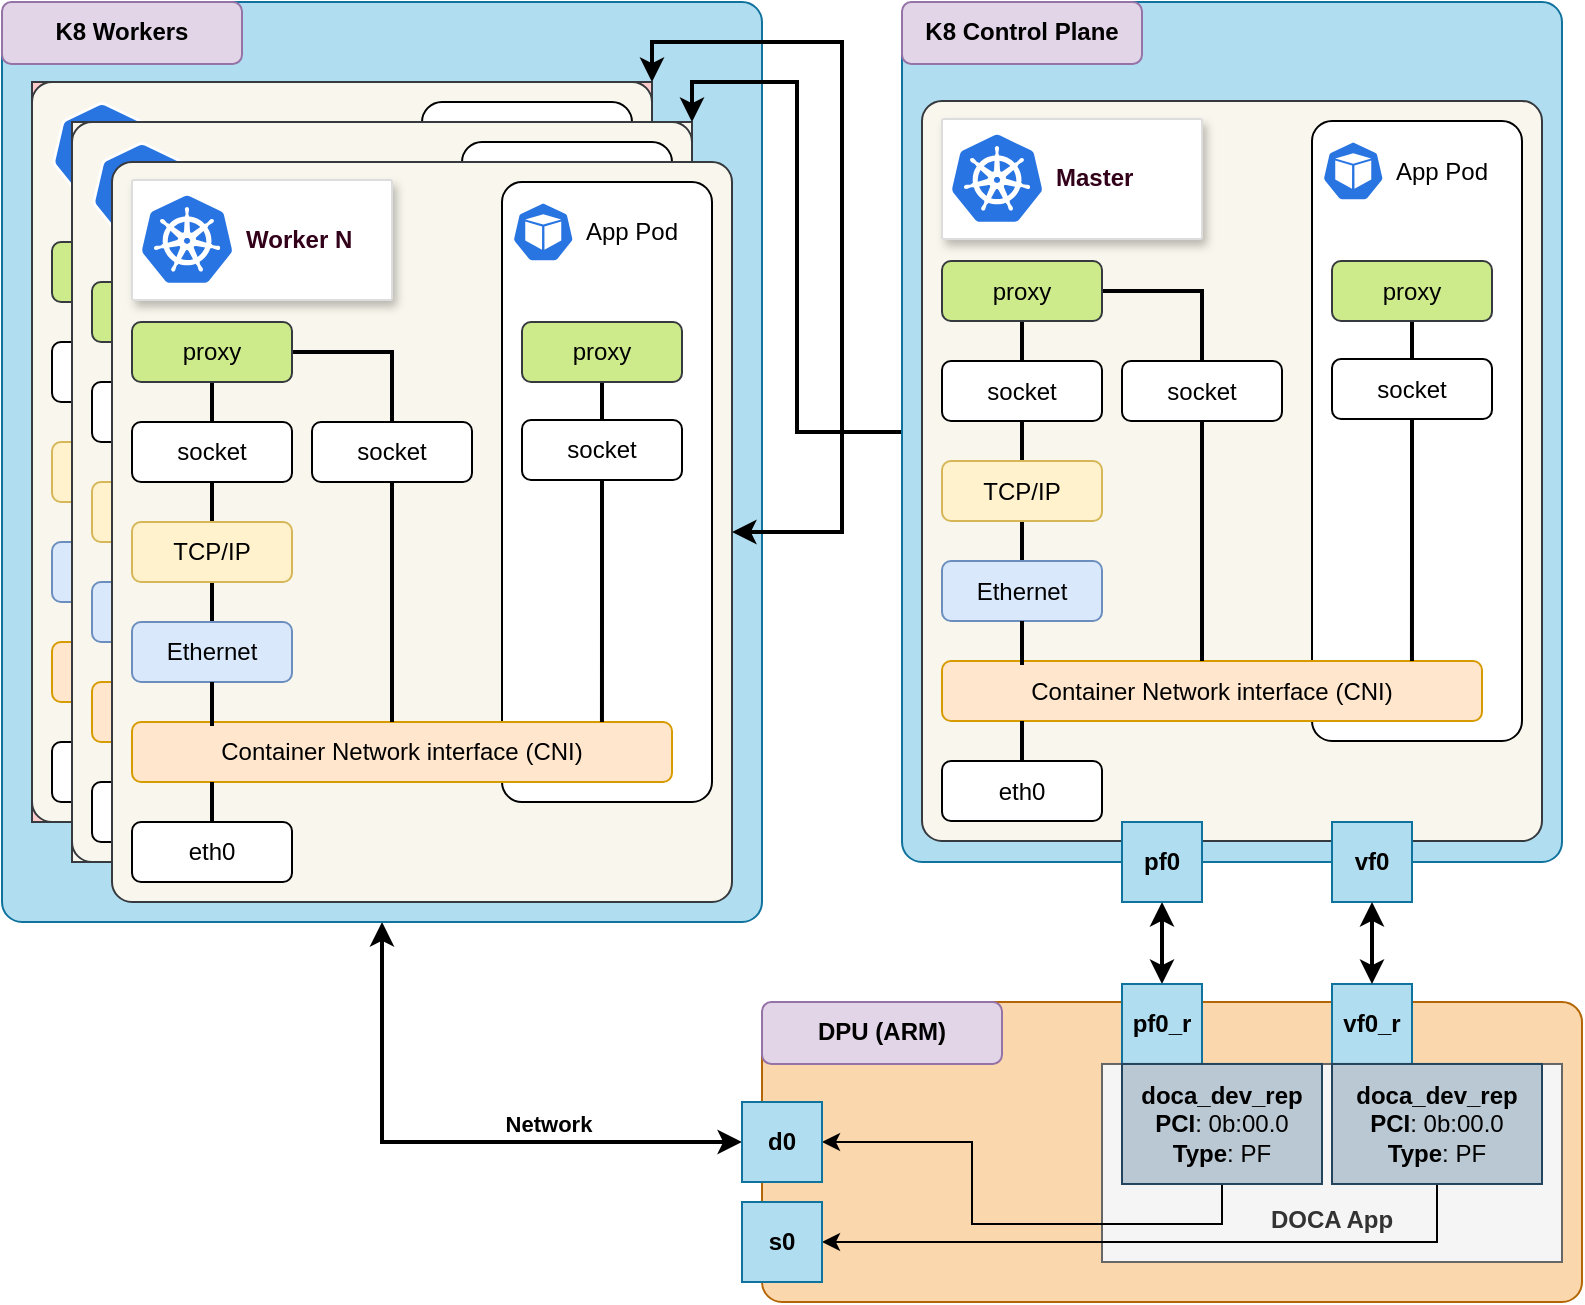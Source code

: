 <mxfile version="24.7.2" type="github">
  <diagram name="Page-1" id="4S7BL0tD39plUBPgxchu">
    <mxGraphModel dx="1434" dy="797" grid="1" gridSize="10" guides="1" tooltips="1" connect="1" arrows="1" fold="1" page="1" pageScale="1" pageWidth="850" pageHeight="1100" math="0" shadow="0">
      <root>
        <mxCell id="0" />
        <mxCell id="1" parent="0" />
        <mxCell id="XnJuwxs5M1YiM-T7zDQR-86" style="edgeStyle=orthogonalEdgeStyle;rounded=0;orthogonalLoop=1;jettySize=auto;html=1;exitX=0.5;exitY=1;exitDx=0;exitDy=0;entryX=0;entryY=0.5;entryDx=0;entryDy=0;strokeWidth=2;startArrow=classic;startFill=1;" edge="1" parent="1" source="XnJuwxs5M1YiM-T7zDQR-55" target="XnJuwxs5M1YiM-T7zDQR-89">
          <mxGeometry relative="1" as="geometry" />
        </mxCell>
        <mxCell id="XnJuwxs5M1YiM-T7zDQR-88" value="&lt;b&gt;Network&lt;/b&gt;" style="edgeLabel;html=1;align=center;verticalAlign=middle;resizable=0;points=[];" vertex="1" connectable="0" parent="XnJuwxs5M1YiM-T7zDQR-86">
          <mxGeometry x="0.36" y="-3" relative="1" as="geometry">
            <mxPoint x="-4" y="-12" as="offset" />
          </mxGeometry>
        </mxCell>
        <mxCell id="XnJuwxs5M1YiM-T7zDQR-55" value="" style="rounded=1;whiteSpace=wrap;html=1;absoluteArcSize=1;fillColor=#b1ddf0;strokeColor=#10739e;" vertex="1" parent="1">
          <mxGeometry x="20" y="140" width="380" height="460" as="geometry" />
        </mxCell>
        <mxCell id="_cbwk-4dUcwaNMLmDYNf-32" value="" style="group;fillColor=#ffcccc;strokeColor=#36393d;" parent="1" vertex="1" connectable="0">
          <mxGeometry x="35" y="180" width="310" height="370" as="geometry" />
        </mxCell>
        <mxCell id="_cbwk-4dUcwaNMLmDYNf-1" value="" style="rounded=1;whiteSpace=wrap;html=1;absoluteArcSize=1;fillColor=#f9f7ed;strokeColor=#36393d;" parent="_cbwk-4dUcwaNMLmDYNf-32" vertex="1">
          <mxGeometry width="310" height="370" as="geometry" />
        </mxCell>
        <mxCell id="_cbwk-4dUcwaNMLmDYNf-22" value="" style="rounded=1;whiteSpace=wrap;html=1;absoluteArcSize=1;" parent="_cbwk-4dUcwaNMLmDYNf-32" vertex="1">
          <mxGeometry x="195" y="10" width="105" height="310" as="geometry" />
        </mxCell>
        <mxCell id="_cbwk-4dUcwaNMLmDYNf-3" value="" style="aspect=fixed;sketch=0;html=1;dashed=0;whitespace=wrap;verticalLabelPosition=bottom;verticalAlign=top;fillColor=#2875E2;strokeColor=#ffffff;points=[[0.005,0.63,0],[0.1,0.2,0],[0.9,0.2,0],[0.5,0,0],[0.995,0.63,0],[0.72,0.99,0],[0.5,1,0],[0.28,0.99,0]];shape=mxgraph.kubernetes.icon2;kubernetesLabel=1;prIcon=node" parent="_cbwk-4dUcwaNMLmDYNf-32" vertex="1">
          <mxGeometry x="10" y="10" width="50" height="48" as="geometry" />
        </mxCell>
        <mxCell id="_cbwk-4dUcwaNMLmDYNf-20" style="edgeStyle=orthogonalEdgeStyle;rounded=0;orthogonalLoop=1;jettySize=auto;html=1;exitX=0.5;exitY=1;exitDx=0;exitDy=0;entryX=0.5;entryY=0;entryDx=0;entryDy=0;endArrow=none;endFill=0;strokeWidth=2;" parent="_cbwk-4dUcwaNMLmDYNf-32" source="_cbwk-4dUcwaNMLmDYNf-4" target="_cbwk-4dUcwaNMLmDYNf-5" edge="1">
          <mxGeometry relative="1" as="geometry" />
        </mxCell>
        <mxCell id="_cbwk-4dUcwaNMLmDYNf-21" style="edgeStyle=orthogonalEdgeStyle;rounded=0;orthogonalLoop=1;jettySize=auto;html=1;exitX=1;exitY=0.5;exitDx=0;exitDy=0;endArrow=none;endFill=0;strokeWidth=2;" parent="_cbwk-4dUcwaNMLmDYNf-32" source="_cbwk-4dUcwaNMLmDYNf-4" target="_cbwk-4dUcwaNMLmDYNf-8" edge="1">
          <mxGeometry relative="1" as="geometry" />
        </mxCell>
        <mxCell id="_cbwk-4dUcwaNMLmDYNf-4" value="proxy" style="rounded=1;whiteSpace=wrap;html=1;fillColor=#cdeb8b;strokeColor=#36393d;" parent="_cbwk-4dUcwaNMLmDYNf-32" vertex="1">
          <mxGeometry x="10" y="80" width="80" height="30" as="geometry" />
        </mxCell>
        <mxCell id="_cbwk-4dUcwaNMLmDYNf-12" style="edgeStyle=orthogonalEdgeStyle;rounded=0;orthogonalLoop=1;jettySize=auto;html=1;exitX=0.5;exitY=1;exitDx=0;exitDy=0;entryX=0.5;entryY=0;entryDx=0;entryDy=0;endArrow=none;endFill=0;strokeWidth=2;" parent="_cbwk-4dUcwaNMLmDYNf-32" source="_cbwk-4dUcwaNMLmDYNf-5" target="_cbwk-4dUcwaNMLmDYNf-6" edge="1">
          <mxGeometry relative="1" as="geometry" />
        </mxCell>
        <mxCell id="_cbwk-4dUcwaNMLmDYNf-5" value="&lt;div&gt;socket&lt;/div&gt;" style="rounded=1;whiteSpace=wrap;html=1;" parent="_cbwk-4dUcwaNMLmDYNf-32" vertex="1">
          <mxGeometry x="10" y="130" width="80" height="30" as="geometry" />
        </mxCell>
        <mxCell id="_cbwk-4dUcwaNMLmDYNf-13" style="edgeStyle=orthogonalEdgeStyle;rounded=0;orthogonalLoop=1;jettySize=auto;html=1;exitX=0.5;exitY=1;exitDx=0;exitDy=0;entryX=0.5;entryY=0;entryDx=0;entryDy=0;endArrow=none;endFill=0;strokeWidth=2;" parent="_cbwk-4dUcwaNMLmDYNf-32" source="_cbwk-4dUcwaNMLmDYNf-6" target="_cbwk-4dUcwaNMLmDYNf-7" edge="1">
          <mxGeometry relative="1" as="geometry" />
        </mxCell>
        <mxCell id="_cbwk-4dUcwaNMLmDYNf-6" value="TCP/IP" style="rounded=1;whiteSpace=wrap;html=1;fillColor=#fff2cc;strokeColor=#d6b656;" parent="_cbwk-4dUcwaNMLmDYNf-32" vertex="1">
          <mxGeometry x="10" y="180" width="80" height="30" as="geometry" />
        </mxCell>
        <mxCell id="_cbwk-4dUcwaNMLmDYNf-7" value="Ethernet" style="rounded=1;whiteSpace=wrap;html=1;fillColor=#dae8fc;strokeColor=#6c8ebf;" parent="_cbwk-4dUcwaNMLmDYNf-32" vertex="1">
          <mxGeometry x="10" y="230" width="80" height="30" as="geometry" />
        </mxCell>
        <mxCell id="_cbwk-4dUcwaNMLmDYNf-8" value="&lt;div&gt;socket&lt;/div&gt;" style="rounded=1;whiteSpace=wrap;html=1;" parent="_cbwk-4dUcwaNMLmDYNf-32" vertex="1">
          <mxGeometry x="100" y="130" width="80" height="30" as="geometry" />
        </mxCell>
        <mxCell id="_cbwk-4dUcwaNMLmDYNf-9" value="&lt;div&gt;socket&lt;/div&gt;" style="rounded=1;whiteSpace=wrap;html=1;" parent="_cbwk-4dUcwaNMLmDYNf-32" vertex="1">
          <mxGeometry x="205" y="129.01" width="80" height="30" as="geometry" />
        </mxCell>
        <mxCell id="_cbwk-4dUcwaNMLmDYNf-10" value="Container Network interface (CNI)" style="rounded=1;whiteSpace=wrap;html=1;fillColor=#ffe6cc;strokeColor=#d79b00;" parent="_cbwk-4dUcwaNMLmDYNf-32" vertex="1">
          <mxGeometry x="10" y="280" width="270" height="30" as="geometry" />
        </mxCell>
        <mxCell id="_cbwk-4dUcwaNMLmDYNf-11" value="&lt;div&gt;eth0&lt;/div&gt;" style="rounded=1;whiteSpace=wrap;html=1;" parent="_cbwk-4dUcwaNMLmDYNf-32" vertex="1">
          <mxGeometry x="10" y="330" width="80" height="30" as="geometry" />
        </mxCell>
        <mxCell id="_cbwk-4dUcwaNMLmDYNf-19" style="edgeStyle=orthogonalEdgeStyle;rounded=0;orthogonalLoop=1;jettySize=auto;html=1;exitX=0.5;exitY=0;exitDx=0;exitDy=0;endArrow=none;endFill=0;strokeWidth=2;" parent="_cbwk-4dUcwaNMLmDYNf-32" source="_cbwk-4dUcwaNMLmDYNf-11" edge="1">
          <mxGeometry relative="1" as="geometry">
            <mxPoint x="50" y="310" as="targetPoint" />
          </mxGeometry>
        </mxCell>
        <mxCell id="_cbwk-4dUcwaNMLmDYNf-24" style="edgeStyle=orthogonalEdgeStyle;rounded=0;orthogonalLoop=1;jettySize=auto;html=1;exitX=0.5;exitY=1;exitDx=0;exitDy=0;strokeWidth=2;endArrow=none;endFill=0;" parent="_cbwk-4dUcwaNMLmDYNf-32" source="_cbwk-4dUcwaNMLmDYNf-7" edge="1">
          <mxGeometry relative="1" as="geometry">
            <mxPoint x="50" y="282" as="targetPoint" />
            <Array as="points">
              <mxPoint x="50" y="282" />
            </Array>
          </mxGeometry>
        </mxCell>
        <mxCell id="_cbwk-4dUcwaNMLmDYNf-27" style="edgeStyle=orthogonalEdgeStyle;rounded=0;orthogonalLoop=1;jettySize=auto;html=1;exitX=0.5;exitY=1;exitDx=0;exitDy=0;entryX=0.862;entryY=0.033;entryDx=0;entryDy=0;entryPerimeter=0;strokeWidth=2;endArrow=none;endFill=0;" parent="_cbwk-4dUcwaNMLmDYNf-32" source="_cbwk-4dUcwaNMLmDYNf-9" edge="1">
          <mxGeometry relative="1" as="geometry">
            <mxPoint x="244.98" y="280" as="targetPoint" />
          </mxGeometry>
        </mxCell>
        <mxCell id="_cbwk-4dUcwaNMLmDYNf-28" value="" style="group" parent="_cbwk-4dUcwaNMLmDYNf-32" vertex="1" connectable="0">
          <mxGeometry x="200" y="20" width="90" height="30" as="geometry" />
        </mxCell>
        <mxCell id="_cbwk-4dUcwaNMLmDYNf-25" value="" style="aspect=fixed;sketch=0;html=1;dashed=0;whitespace=wrap;verticalLabelPosition=bottom;verticalAlign=top;fillColor=#2875E2;strokeColor=#ffffff;points=[[0.005,0.63,0],[0.1,0.2,0],[0.9,0.2,0],[0.5,0,0],[0.995,0.63,0],[0.72,0.99,0],[0.5,1,0],[0.28,0.99,0]];shape=mxgraph.kubernetes.icon2;prIcon=pod" parent="_cbwk-4dUcwaNMLmDYNf-28" vertex="1">
          <mxGeometry width="31.25" height="30" as="geometry" />
        </mxCell>
        <mxCell id="_cbwk-4dUcwaNMLmDYNf-26" value="App Pod" style="text;html=1;align=center;verticalAlign=middle;whiteSpace=wrap;rounded=0;" parent="_cbwk-4dUcwaNMLmDYNf-28" vertex="1">
          <mxGeometry x="30" width="60" height="30" as="geometry" />
        </mxCell>
        <mxCell id="_cbwk-4dUcwaNMLmDYNf-30" style="edgeStyle=orthogonalEdgeStyle;rounded=0;orthogonalLoop=1;jettySize=auto;html=1;exitX=0.5;exitY=1;exitDx=0;exitDy=0;entryX=0.5;entryY=0;entryDx=0;entryDy=0;endArrow=none;endFill=0;strokeWidth=2;" parent="_cbwk-4dUcwaNMLmDYNf-32" source="_cbwk-4dUcwaNMLmDYNf-29" target="_cbwk-4dUcwaNMLmDYNf-9" edge="1">
          <mxGeometry relative="1" as="geometry" />
        </mxCell>
        <mxCell id="_cbwk-4dUcwaNMLmDYNf-29" value="proxy" style="rounded=1;whiteSpace=wrap;html=1;fillColor=#cdeb8b;strokeColor=#36393d;" parent="_cbwk-4dUcwaNMLmDYNf-32" vertex="1">
          <mxGeometry x="205" y="80" width="80" height="30" as="geometry" />
        </mxCell>
        <mxCell id="_cbwk-4dUcwaNMLmDYNf-31" style="edgeStyle=orthogonalEdgeStyle;rounded=0;orthogonalLoop=1;jettySize=auto;html=1;exitX=0.5;exitY=1;exitDx=0;exitDy=0;strokeWidth=2;endArrow=none;endFill=0;" parent="_cbwk-4dUcwaNMLmDYNf-32" source="_cbwk-4dUcwaNMLmDYNf-8" edge="1">
          <mxGeometry relative="1" as="geometry">
            <mxPoint x="140" y="280" as="targetPoint" />
          </mxGeometry>
        </mxCell>
        <mxCell id="_cbwk-4dUcwaNMLmDYNf-35" value="" style="group;fillColor=#f9f7ed;strokeColor=#36393d;" parent="1" vertex="1" connectable="0">
          <mxGeometry x="55" y="200" width="310" height="370" as="geometry" />
        </mxCell>
        <mxCell id="_cbwk-4dUcwaNMLmDYNf-36" value="" style="rounded=1;whiteSpace=wrap;html=1;absoluteArcSize=1;fillColor=#f9f7ed;strokeColor=#36393d;" parent="_cbwk-4dUcwaNMLmDYNf-35" vertex="1">
          <mxGeometry width="310" height="370" as="geometry" />
        </mxCell>
        <mxCell id="_cbwk-4dUcwaNMLmDYNf-37" value="" style="rounded=1;whiteSpace=wrap;html=1;absoluteArcSize=1;" parent="_cbwk-4dUcwaNMLmDYNf-35" vertex="1">
          <mxGeometry x="195" y="10" width="105" height="310" as="geometry" />
        </mxCell>
        <mxCell id="_cbwk-4dUcwaNMLmDYNf-38" value="" style="aspect=fixed;sketch=0;html=1;dashed=0;whitespace=wrap;verticalLabelPosition=bottom;verticalAlign=top;fillColor=#2875E2;strokeColor=#ffffff;points=[[0.005,0.63,0],[0.1,0.2,0],[0.9,0.2,0],[0.5,0,0],[0.995,0.63,0],[0.72,0.99,0],[0.5,1,0],[0.28,0.99,0]];shape=mxgraph.kubernetes.icon2;kubernetesLabel=1;prIcon=node" parent="_cbwk-4dUcwaNMLmDYNf-35" vertex="1">
          <mxGeometry x="10" y="10" width="50" height="48" as="geometry" />
        </mxCell>
        <mxCell id="_cbwk-4dUcwaNMLmDYNf-39" style="edgeStyle=orthogonalEdgeStyle;rounded=0;orthogonalLoop=1;jettySize=auto;html=1;exitX=0.5;exitY=1;exitDx=0;exitDy=0;entryX=0.5;entryY=0;entryDx=0;entryDy=0;endArrow=none;endFill=0;strokeWidth=2;" parent="_cbwk-4dUcwaNMLmDYNf-35" source="_cbwk-4dUcwaNMLmDYNf-41" target="_cbwk-4dUcwaNMLmDYNf-43" edge="1">
          <mxGeometry relative="1" as="geometry" />
        </mxCell>
        <mxCell id="_cbwk-4dUcwaNMLmDYNf-40" style="edgeStyle=orthogonalEdgeStyle;rounded=0;orthogonalLoop=1;jettySize=auto;html=1;exitX=1;exitY=0.5;exitDx=0;exitDy=0;endArrow=none;endFill=0;strokeWidth=2;" parent="_cbwk-4dUcwaNMLmDYNf-35" source="_cbwk-4dUcwaNMLmDYNf-41" target="_cbwk-4dUcwaNMLmDYNf-47" edge="1">
          <mxGeometry relative="1" as="geometry" />
        </mxCell>
        <mxCell id="_cbwk-4dUcwaNMLmDYNf-41" value="proxy" style="rounded=1;whiteSpace=wrap;html=1;fillColor=#cdeb8b;strokeColor=#36393d;" parent="_cbwk-4dUcwaNMLmDYNf-35" vertex="1">
          <mxGeometry x="10" y="80" width="80" height="30" as="geometry" />
        </mxCell>
        <mxCell id="_cbwk-4dUcwaNMLmDYNf-42" style="edgeStyle=orthogonalEdgeStyle;rounded=0;orthogonalLoop=1;jettySize=auto;html=1;exitX=0.5;exitY=1;exitDx=0;exitDy=0;entryX=0.5;entryY=0;entryDx=0;entryDy=0;endArrow=none;endFill=0;strokeWidth=2;" parent="_cbwk-4dUcwaNMLmDYNf-35" source="_cbwk-4dUcwaNMLmDYNf-43" target="_cbwk-4dUcwaNMLmDYNf-45" edge="1">
          <mxGeometry relative="1" as="geometry" />
        </mxCell>
        <mxCell id="_cbwk-4dUcwaNMLmDYNf-43" value="&lt;div&gt;socket&lt;/div&gt;" style="rounded=1;whiteSpace=wrap;html=1;" parent="_cbwk-4dUcwaNMLmDYNf-35" vertex="1">
          <mxGeometry x="10" y="130" width="80" height="30" as="geometry" />
        </mxCell>
        <mxCell id="_cbwk-4dUcwaNMLmDYNf-44" style="edgeStyle=orthogonalEdgeStyle;rounded=0;orthogonalLoop=1;jettySize=auto;html=1;exitX=0.5;exitY=1;exitDx=0;exitDy=0;entryX=0.5;entryY=0;entryDx=0;entryDy=0;endArrow=none;endFill=0;strokeWidth=2;" parent="_cbwk-4dUcwaNMLmDYNf-35" source="_cbwk-4dUcwaNMLmDYNf-45" target="_cbwk-4dUcwaNMLmDYNf-46" edge="1">
          <mxGeometry relative="1" as="geometry" />
        </mxCell>
        <mxCell id="_cbwk-4dUcwaNMLmDYNf-45" value="TCP/IP" style="rounded=1;whiteSpace=wrap;html=1;fillColor=#fff2cc;strokeColor=#d6b656;" parent="_cbwk-4dUcwaNMLmDYNf-35" vertex="1">
          <mxGeometry x="10" y="180" width="80" height="30" as="geometry" />
        </mxCell>
        <mxCell id="_cbwk-4dUcwaNMLmDYNf-46" value="Ethernet" style="rounded=1;whiteSpace=wrap;html=1;fillColor=#dae8fc;strokeColor=#6c8ebf;" parent="_cbwk-4dUcwaNMLmDYNf-35" vertex="1">
          <mxGeometry x="10" y="230" width="80" height="30" as="geometry" />
        </mxCell>
        <mxCell id="_cbwk-4dUcwaNMLmDYNf-47" value="&lt;div&gt;socket&lt;/div&gt;" style="rounded=1;whiteSpace=wrap;html=1;" parent="_cbwk-4dUcwaNMLmDYNf-35" vertex="1">
          <mxGeometry x="100" y="130" width="80" height="30" as="geometry" />
        </mxCell>
        <mxCell id="_cbwk-4dUcwaNMLmDYNf-48" value="&lt;div&gt;socket&lt;/div&gt;" style="rounded=1;whiteSpace=wrap;html=1;" parent="_cbwk-4dUcwaNMLmDYNf-35" vertex="1">
          <mxGeometry x="205" y="129.01" width="80" height="30" as="geometry" />
        </mxCell>
        <mxCell id="_cbwk-4dUcwaNMLmDYNf-49" value="Container Network interface (CNI)" style="rounded=1;whiteSpace=wrap;html=1;fillColor=#ffe6cc;strokeColor=#d79b00;" parent="_cbwk-4dUcwaNMLmDYNf-35" vertex="1">
          <mxGeometry x="10" y="280" width="270" height="30" as="geometry" />
        </mxCell>
        <mxCell id="_cbwk-4dUcwaNMLmDYNf-50" value="&lt;div&gt;eth0&lt;/div&gt;" style="rounded=1;whiteSpace=wrap;html=1;" parent="_cbwk-4dUcwaNMLmDYNf-35" vertex="1">
          <mxGeometry x="10" y="330" width="80" height="30" as="geometry" />
        </mxCell>
        <mxCell id="_cbwk-4dUcwaNMLmDYNf-51" style="edgeStyle=orthogonalEdgeStyle;rounded=0;orthogonalLoop=1;jettySize=auto;html=1;exitX=0.5;exitY=0;exitDx=0;exitDy=0;endArrow=none;endFill=0;strokeWidth=2;" parent="_cbwk-4dUcwaNMLmDYNf-35" source="_cbwk-4dUcwaNMLmDYNf-50" edge="1">
          <mxGeometry relative="1" as="geometry">
            <mxPoint x="50" y="310" as="targetPoint" />
          </mxGeometry>
        </mxCell>
        <mxCell id="_cbwk-4dUcwaNMLmDYNf-52" style="edgeStyle=orthogonalEdgeStyle;rounded=0;orthogonalLoop=1;jettySize=auto;html=1;exitX=0.5;exitY=1;exitDx=0;exitDy=0;strokeWidth=2;endArrow=none;endFill=0;" parent="_cbwk-4dUcwaNMLmDYNf-35" source="_cbwk-4dUcwaNMLmDYNf-46" edge="1">
          <mxGeometry relative="1" as="geometry">
            <mxPoint x="50" y="282" as="targetPoint" />
            <Array as="points">
              <mxPoint x="50" y="282" />
            </Array>
          </mxGeometry>
        </mxCell>
        <mxCell id="_cbwk-4dUcwaNMLmDYNf-53" style="edgeStyle=orthogonalEdgeStyle;rounded=0;orthogonalLoop=1;jettySize=auto;html=1;exitX=0.5;exitY=1;exitDx=0;exitDy=0;entryX=0.862;entryY=0.033;entryDx=0;entryDy=0;entryPerimeter=0;strokeWidth=2;endArrow=none;endFill=0;" parent="_cbwk-4dUcwaNMLmDYNf-35" source="_cbwk-4dUcwaNMLmDYNf-48" edge="1">
          <mxGeometry relative="1" as="geometry">
            <mxPoint x="244.98" y="280" as="targetPoint" />
          </mxGeometry>
        </mxCell>
        <mxCell id="_cbwk-4dUcwaNMLmDYNf-54" value="" style="group" parent="_cbwk-4dUcwaNMLmDYNf-35" vertex="1" connectable="0">
          <mxGeometry x="200" y="20" width="90" height="30" as="geometry" />
        </mxCell>
        <mxCell id="_cbwk-4dUcwaNMLmDYNf-55" value="" style="aspect=fixed;sketch=0;html=1;dashed=0;whitespace=wrap;verticalLabelPosition=bottom;verticalAlign=top;fillColor=#2875E2;strokeColor=#ffffff;points=[[0.005,0.63,0],[0.1,0.2,0],[0.9,0.2,0],[0.5,0,0],[0.995,0.63,0],[0.72,0.99,0],[0.5,1,0],[0.28,0.99,0]];shape=mxgraph.kubernetes.icon2;prIcon=pod" parent="_cbwk-4dUcwaNMLmDYNf-54" vertex="1">
          <mxGeometry width="31.25" height="30" as="geometry" />
        </mxCell>
        <mxCell id="_cbwk-4dUcwaNMLmDYNf-56" value="App Pod" style="text;html=1;align=center;verticalAlign=middle;whiteSpace=wrap;rounded=0;" parent="_cbwk-4dUcwaNMLmDYNf-54" vertex="1">
          <mxGeometry x="30" width="60" height="30" as="geometry" />
        </mxCell>
        <mxCell id="_cbwk-4dUcwaNMLmDYNf-57" style="edgeStyle=orthogonalEdgeStyle;rounded=0;orthogonalLoop=1;jettySize=auto;html=1;exitX=0.5;exitY=1;exitDx=0;exitDy=0;entryX=0.5;entryY=0;entryDx=0;entryDy=0;endArrow=none;endFill=0;strokeWidth=2;" parent="_cbwk-4dUcwaNMLmDYNf-35" source="_cbwk-4dUcwaNMLmDYNf-58" target="_cbwk-4dUcwaNMLmDYNf-48" edge="1">
          <mxGeometry relative="1" as="geometry" />
        </mxCell>
        <mxCell id="_cbwk-4dUcwaNMLmDYNf-58" value="proxy" style="rounded=1;whiteSpace=wrap;html=1;fillColor=#cdeb8b;strokeColor=#36393d;" parent="_cbwk-4dUcwaNMLmDYNf-35" vertex="1">
          <mxGeometry x="205" y="80" width="80" height="30" as="geometry" />
        </mxCell>
        <mxCell id="_cbwk-4dUcwaNMLmDYNf-59" style="edgeStyle=orthogonalEdgeStyle;rounded=0;orthogonalLoop=1;jettySize=auto;html=1;exitX=0.5;exitY=1;exitDx=0;exitDy=0;strokeWidth=2;endArrow=none;endFill=0;" parent="_cbwk-4dUcwaNMLmDYNf-35" source="_cbwk-4dUcwaNMLmDYNf-47" edge="1">
          <mxGeometry relative="1" as="geometry">
            <mxPoint x="140" y="280" as="targetPoint" />
          </mxGeometry>
        </mxCell>
        <mxCell id="_cbwk-4dUcwaNMLmDYNf-61" value="" style="rounded=1;whiteSpace=wrap;html=1;absoluteArcSize=1;fillColor=#f9f7ed;strokeColor=#36393d;" parent="1" vertex="1">
          <mxGeometry x="75" y="220" width="310" height="370" as="geometry" />
        </mxCell>
        <mxCell id="_cbwk-4dUcwaNMLmDYNf-62" value="" style="rounded=1;whiteSpace=wrap;html=1;absoluteArcSize=1;" parent="1" vertex="1">
          <mxGeometry x="270" y="230" width="105" height="310" as="geometry" />
        </mxCell>
        <mxCell id="_cbwk-4dUcwaNMLmDYNf-63" value="" style="aspect=fixed;sketch=0;html=1;dashed=0;whitespace=wrap;verticalLabelPosition=bottom;verticalAlign=top;fillColor=#2875E2;strokeColor=#ffffff;points=[[0.005,0.63,0],[0.1,0.2,0],[0.9,0.2,0],[0.5,0,0],[0.995,0.63,0],[0.72,0.99,0],[0.5,1,0],[0.28,0.99,0]];shape=mxgraph.kubernetes.icon2;kubernetesLabel=1;prIcon=node" parent="1" vertex="1">
          <mxGeometry x="85" y="230" width="50" height="48" as="geometry" />
        </mxCell>
        <mxCell id="_cbwk-4dUcwaNMLmDYNf-64" style="edgeStyle=orthogonalEdgeStyle;rounded=0;orthogonalLoop=1;jettySize=auto;html=1;exitX=0.5;exitY=1;exitDx=0;exitDy=0;entryX=0.5;entryY=0;entryDx=0;entryDy=0;endArrow=none;endFill=0;strokeWidth=2;" parent="1" source="_cbwk-4dUcwaNMLmDYNf-66" target="_cbwk-4dUcwaNMLmDYNf-68" edge="1">
          <mxGeometry relative="1" as="geometry" />
        </mxCell>
        <mxCell id="_cbwk-4dUcwaNMLmDYNf-65" style="edgeStyle=orthogonalEdgeStyle;rounded=0;orthogonalLoop=1;jettySize=auto;html=1;exitX=1;exitY=0.5;exitDx=0;exitDy=0;endArrow=none;endFill=0;strokeWidth=2;" parent="1" source="_cbwk-4dUcwaNMLmDYNf-66" target="_cbwk-4dUcwaNMLmDYNf-72" edge="1">
          <mxGeometry relative="1" as="geometry" />
        </mxCell>
        <mxCell id="_cbwk-4dUcwaNMLmDYNf-66" value="proxy" style="rounded=1;whiteSpace=wrap;html=1;fillColor=#cdeb8b;strokeColor=#36393d;" parent="1" vertex="1">
          <mxGeometry x="85" y="300" width="80" height="30" as="geometry" />
        </mxCell>
        <mxCell id="_cbwk-4dUcwaNMLmDYNf-67" style="edgeStyle=orthogonalEdgeStyle;rounded=0;orthogonalLoop=1;jettySize=auto;html=1;exitX=0.5;exitY=1;exitDx=0;exitDy=0;entryX=0.5;entryY=0;entryDx=0;entryDy=0;endArrow=none;endFill=0;strokeWidth=2;" parent="1" source="_cbwk-4dUcwaNMLmDYNf-68" target="_cbwk-4dUcwaNMLmDYNf-70" edge="1">
          <mxGeometry relative="1" as="geometry" />
        </mxCell>
        <mxCell id="_cbwk-4dUcwaNMLmDYNf-68" value="&lt;div&gt;socket&lt;/div&gt;" style="rounded=1;whiteSpace=wrap;html=1;" parent="1" vertex="1">
          <mxGeometry x="85" y="350" width="80" height="30" as="geometry" />
        </mxCell>
        <mxCell id="_cbwk-4dUcwaNMLmDYNf-69" style="edgeStyle=orthogonalEdgeStyle;rounded=0;orthogonalLoop=1;jettySize=auto;html=1;exitX=0.5;exitY=1;exitDx=0;exitDy=0;entryX=0.5;entryY=0;entryDx=0;entryDy=0;endArrow=none;endFill=0;strokeWidth=2;" parent="1" source="_cbwk-4dUcwaNMLmDYNf-70" target="_cbwk-4dUcwaNMLmDYNf-71" edge="1">
          <mxGeometry relative="1" as="geometry" />
        </mxCell>
        <mxCell id="_cbwk-4dUcwaNMLmDYNf-70" value="TCP/IP" style="rounded=1;whiteSpace=wrap;html=1;fillColor=#fff2cc;strokeColor=#d6b656;" parent="1" vertex="1">
          <mxGeometry x="85" y="400" width="80" height="30" as="geometry" />
        </mxCell>
        <mxCell id="_cbwk-4dUcwaNMLmDYNf-71" value="Ethernet" style="rounded=1;whiteSpace=wrap;html=1;fillColor=#dae8fc;strokeColor=#6c8ebf;" parent="1" vertex="1">
          <mxGeometry x="85" y="450" width="80" height="30" as="geometry" />
        </mxCell>
        <mxCell id="_cbwk-4dUcwaNMLmDYNf-72" value="&lt;div&gt;socket&lt;/div&gt;" style="rounded=1;whiteSpace=wrap;html=1;" parent="1" vertex="1">
          <mxGeometry x="175" y="350" width="80" height="30" as="geometry" />
        </mxCell>
        <mxCell id="_cbwk-4dUcwaNMLmDYNf-73" value="&lt;div&gt;socket&lt;/div&gt;" style="rounded=1;whiteSpace=wrap;html=1;" parent="1" vertex="1">
          <mxGeometry x="280" y="349.01" width="80" height="30" as="geometry" />
        </mxCell>
        <mxCell id="_cbwk-4dUcwaNMLmDYNf-74" value="Container Network interface (CNI)" style="rounded=1;whiteSpace=wrap;html=1;fillColor=#ffe6cc;strokeColor=#d79b00;" parent="1" vertex="1">
          <mxGeometry x="85" y="500" width="270" height="30" as="geometry" />
        </mxCell>
        <mxCell id="_cbwk-4dUcwaNMLmDYNf-75" value="&lt;div&gt;eth0&lt;/div&gt;" style="rounded=1;whiteSpace=wrap;html=1;" parent="1" vertex="1">
          <mxGeometry x="85" y="550" width="80" height="30" as="geometry" />
        </mxCell>
        <mxCell id="_cbwk-4dUcwaNMLmDYNf-76" style="edgeStyle=orthogonalEdgeStyle;rounded=0;orthogonalLoop=1;jettySize=auto;html=1;exitX=0.5;exitY=0;exitDx=0;exitDy=0;endArrow=none;endFill=0;strokeWidth=2;" parent="1" source="_cbwk-4dUcwaNMLmDYNf-75" edge="1">
          <mxGeometry relative="1" as="geometry">
            <mxPoint x="125" y="530" as="targetPoint" />
          </mxGeometry>
        </mxCell>
        <mxCell id="_cbwk-4dUcwaNMLmDYNf-77" style="edgeStyle=orthogonalEdgeStyle;rounded=0;orthogonalLoop=1;jettySize=auto;html=1;exitX=0.5;exitY=1;exitDx=0;exitDy=0;strokeWidth=2;endArrow=none;endFill=0;" parent="1" source="_cbwk-4dUcwaNMLmDYNf-71" edge="1">
          <mxGeometry relative="1" as="geometry">
            <mxPoint x="125" y="502" as="targetPoint" />
            <Array as="points">
              <mxPoint x="125" y="502" />
            </Array>
          </mxGeometry>
        </mxCell>
        <mxCell id="_cbwk-4dUcwaNMLmDYNf-78" style="edgeStyle=orthogonalEdgeStyle;rounded=0;orthogonalLoop=1;jettySize=auto;html=1;exitX=0.5;exitY=1;exitDx=0;exitDy=0;entryX=0.862;entryY=0.033;entryDx=0;entryDy=0;entryPerimeter=0;strokeWidth=2;endArrow=none;endFill=0;" parent="1" source="_cbwk-4dUcwaNMLmDYNf-73" edge="1">
          <mxGeometry relative="1" as="geometry">
            <mxPoint x="319.98" y="500" as="targetPoint" />
          </mxGeometry>
        </mxCell>
        <mxCell id="_cbwk-4dUcwaNMLmDYNf-79" value="" style="group" parent="1" vertex="1" connectable="0">
          <mxGeometry x="275" y="240" width="90" height="30" as="geometry" />
        </mxCell>
        <mxCell id="_cbwk-4dUcwaNMLmDYNf-80" value="" style="aspect=fixed;sketch=0;html=1;dashed=0;whitespace=wrap;verticalLabelPosition=bottom;verticalAlign=top;fillColor=#2875E2;strokeColor=#ffffff;points=[[0.005,0.63,0],[0.1,0.2,0],[0.9,0.2,0],[0.5,0,0],[0.995,0.63,0],[0.72,0.99,0],[0.5,1,0],[0.28,0.99,0]];shape=mxgraph.kubernetes.icon2;prIcon=pod" parent="_cbwk-4dUcwaNMLmDYNf-79" vertex="1">
          <mxGeometry width="31.25" height="30" as="geometry" />
        </mxCell>
        <mxCell id="_cbwk-4dUcwaNMLmDYNf-81" value="App Pod" style="text;html=1;align=center;verticalAlign=middle;whiteSpace=wrap;rounded=0;" parent="_cbwk-4dUcwaNMLmDYNf-79" vertex="1">
          <mxGeometry x="30" width="60" height="30" as="geometry" />
        </mxCell>
        <mxCell id="_cbwk-4dUcwaNMLmDYNf-82" style="edgeStyle=orthogonalEdgeStyle;rounded=0;orthogonalLoop=1;jettySize=auto;html=1;exitX=0.5;exitY=1;exitDx=0;exitDy=0;entryX=0.5;entryY=0;entryDx=0;entryDy=0;endArrow=none;endFill=0;strokeWidth=2;" parent="1" source="_cbwk-4dUcwaNMLmDYNf-83" target="_cbwk-4dUcwaNMLmDYNf-73" edge="1">
          <mxGeometry relative="1" as="geometry" />
        </mxCell>
        <mxCell id="_cbwk-4dUcwaNMLmDYNf-83" value="proxy" style="rounded=1;whiteSpace=wrap;html=1;fillColor=#cdeb8b;strokeColor=#36393d;" parent="1" vertex="1">
          <mxGeometry x="280" y="300" width="80" height="30" as="geometry" />
        </mxCell>
        <mxCell id="_cbwk-4dUcwaNMLmDYNf-84" style="edgeStyle=orthogonalEdgeStyle;rounded=0;orthogonalLoop=1;jettySize=auto;html=1;exitX=0.5;exitY=1;exitDx=0;exitDy=0;strokeWidth=2;endArrow=none;endFill=0;" parent="1" source="_cbwk-4dUcwaNMLmDYNf-72" edge="1">
          <mxGeometry relative="1" as="geometry">
            <mxPoint x="215" y="500" as="targetPoint" />
          </mxGeometry>
        </mxCell>
        <mxCell id="_cbwk-4dUcwaNMLmDYNf-33" value="" style="strokeColor=#dddddd;shadow=1;strokeWidth=1;rounded=1;absoluteArcSize=1;arcSize=2;" parent="1" vertex="1">
          <mxGeometry x="85" y="229" width="130" height="60" as="geometry" />
        </mxCell>
        <mxCell id="_cbwk-4dUcwaNMLmDYNf-34" value="&lt;font color=&quot;#33001a&quot;&gt;&lt;b&gt;Worker N&lt;/b&gt;&lt;/font&gt;" style="sketch=0;dashed=0;connectable=0;html=1;fillColor=#2774e2;strokeColor=none;shape=mxgraph.gcp2.kubernetes_logo;part=1;labelPosition=right;verticalLabelPosition=middle;align=left;verticalAlign=middle;spacingLeft=5;fontColor=#999999;fontSize=12;" parent="_cbwk-4dUcwaNMLmDYNf-33" vertex="1">
          <mxGeometry width="45" height="43.65" relative="1" as="geometry">
            <mxPoint x="5" y="7.675" as="offset" />
          </mxGeometry>
        </mxCell>
        <mxCell id="XnJuwxs5M1YiM-T7zDQR-58" value="&lt;b&gt;K8 Workers&lt;br&gt;&lt;/b&gt;" style="rounded=1;whiteSpace=wrap;html=1;fillColor=#e1d5e7;strokeColor=#9673a6;" vertex="1" parent="1">
          <mxGeometry x="20" y="140" width="120" height="30.99" as="geometry" />
        </mxCell>
        <mxCell id="XnJuwxs5M1YiM-T7zDQR-65" style="edgeStyle=orthogonalEdgeStyle;rounded=0;orthogonalLoop=1;jettySize=auto;html=1;exitX=0;exitY=0.5;exitDx=0;exitDy=0;strokeWidth=2;" edge="1" parent="1" source="XnJuwxs5M1YiM-T7zDQR-59" target="_cbwk-4dUcwaNMLmDYNf-61">
          <mxGeometry relative="1" as="geometry">
            <Array as="points">
              <mxPoint x="440" y="355" />
              <mxPoint x="440" y="405" />
            </Array>
          </mxGeometry>
        </mxCell>
        <mxCell id="XnJuwxs5M1YiM-T7zDQR-68" style="edgeStyle=orthogonalEdgeStyle;rounded=0;orthogonalLoop=1;jettySize=auto;html=1;exitX=0;exitY=0.5;exitDx=0;exitDy=0;entryX=1;entryY=0;entryDx=0;entryDy=0;strokeWidth=2;" edge="1" parent="1" source="XnJuwxs5M1YiM-T7zDQR-59" target="_cbwk-4dUcwaNMLmDYNf-1">
          <mxGeometry relative="1" as="geometry">
            <Array as="points">
              <mxPoint x="440" y="355" />
              <mxPoint x="440" y="160" />
              <mxPoint x="345" y="160" />
            </Array>
          </mxGeometry>
        </mxCell>
        <mxCell id="XnJuwxs5M1YiM-T7zDQR-69" style="edgeStyle=orthogonalEdgeStyle;rounded=0;orthogonalLoop=1;jettySize=auto;html=1;exitX=0;exitY=0.5;exitDx=0;exitDy=0;entryX=1;entryY=0;entryDx=0;entryDy=0;strokeWidth=2;" edge="1" parent="1" source="XnJuwxs5M1YiM-T7zDQR-59" target="_cbwk-4dUcwaNMLmDYNf-36">
          <mxGeometry relative="1" as="geometry" />
        </mxCell>
        <mxCell id="XnJuwxs5M1YiM-T7zDQR-59" value="" style="rounded=1;whiteSpace=wrap;html=1;absoluteArcSize=1;fillColor=#b1ddf0;strokeColor=#10739e;" vertex="1" parent="1">
          <mxGeometry x="470" y="140" width="330" height="430" as="geometry" />
        </mxCell>
        <mxCell id="XnJuwxs5M1YiM-T7zDQR-60" value="&lt;b&gt;K8 Control Plane&lt;br&gt;&lt;/b&gt;" style="rounded=1;whiteSpace=wrap;html=1;fillColor=#e1d5e7;strokeColor=#9673a6;" vertex="1" parent="1">
          <mxGeometry x="470" y="140" width="120" height="30.99" as="geometry" />
        </mxCell>
        <mxCell id="XnJuwxs5M1YiM-T7zDQR-28" value="" style="group" vertex="1" connectable="0" parent="1">
          <mxGeometry x="480" y="189.51" width="310" height="400.49" as="geometry" />
        </mxCell>
        <mxCell id="XnJuwxs5M1YiM-T7zDQR-29" value="" style="rounded=1;whiteSpace=wrap;html=1;absoluteArcSize=1;fillColor=#f9f7ed;strokeColor=#36393d;" vertex="1" parent="XnJuwxs5M1YiM-T7zDQR-28">
          <mxGeometry width="310" height="370" as="geometry" />
        </mxCell>
        <mxCell id="XnJuwxs5M1YiM-T7zDQR-30" value="" style="rounded=1;whiteSpace=wrap;html=1;absoluteArcSize=1;" vertex="1" parent="XnJuwxs5M1YiM-T7zDQR-28">
          <mxGeometry x="195" y="10" width="105" height="310" as="geometry" />
        </mxCell>
        <mxCell id="XnJuwxs5M1YiM-T7zDQR-31" value="" style="aspect=fixed;sketch=0;html=1;dashed=0;whitespace=wrap;verticalLabelPosition=bottom;verticalAlign=top;fillColor=#2875E2;strokeColor=#ffffff;points=[[0.005,0.63,0],[0.1,0.2,0],[0.9,0.2,0],[0.5,0,0],[0.995,0.63,0],[0.72,0.99,0],[0.5,1,0],[0.28,0.99,0]];shape=mxgraph.kubernetes.icon2;kubernetesLabel=1;prIcon=node" vertex="1" parent="XnJuwxs5M1YiM-T7zDQR-28">
          <mxGeometry x="10" y="10" width="50" height="48" as="geometry" />
        </mxCell>
        <mxCell id="XnJuwxs5M1YiM-T7zDQR-32" style="edgeStyle=orthogonalEdgeStyle;rounded=0;orthogonalLoop=1;jettySize=auto;html=1;exitX=0.5;exitY=1;exitDx=0;exitDy=0;entryX=0.5;entryY=0;entryDx=0;entryDy=0;endArrow=none;endFill=0;strokeWidth=2;" edge="1" parent="XnJuwxs5M1YiM-T7zDQR-28" source="XnJuwxs5M1YiM-T7zDQR-34" target="XnJuwxs5M1YiM-T7zDQR-36">
          <mxGeometry relative="1" as="geometry" />
        </mxCell>
        <mxCell id="XnJuwxs5M1YiM-T7zDQR-33" style="edgeStyle=orthogonalEdgeStyle;rounded=0;orthogonalLoop=1;jettySize=auto;html=1;exitX=1;exitY=0.5;exitDx=0;exitDy=0;endArrow=none;endFill=0;strokeWidth=2;" edge="1" parent="XnJuwxs5M1YiM-T7zDQR-28" source="XnJuwxs5M1YiM-T7zDQR-34" target="XnJuwxs5M1YiM-T7zDQR-40">
          <mxGeometry relative="1" as="geometry" />
        </mxCell>
        <mxCell id="XnJuwxs5M1YiM-T7zDQR-34" value="proxy" style="rounded=1;whiteSpace=wrap;html=1;fillColor=#cdeb8b;strokeColor=#36393d;" vertex="1" parent="XnJuwxs5M1YiM-T7zDQR-28">
          <mxGeometry x="10" y="80" width="80" height="30" as="geometry" />
        </mxCell>
        <mxCell id="XnJuwxs5M1YiM-T7zDQR-35" style="edgeStyle=orthogonalEdgeStyle;rounded=0;orthogonalLoop=1;jettySize=auto;html=1;exitX=0.5;exitY=1;exitDx=0;exitDy=0;entryX=0.5;entryY=0;entryDx=0;entryDy=0;endArrow=none;endFill=0;strokeWidth=2;" edge="1" parent="XnJuwxs5M1YiM-T7zDQR-28" source="XnJuwxs5M1YiM-T7zDQR-36" target="XnJuwxs5M1YiM-T7zDQR-38">
          <mxGeometry relative="1" as="geometry" />
        </mxCell>
        <mxCell id="XnJuwxs5M1YiM-T7zDQR-36" value="&lt;div&gt;socket&lt;/div&gt;" style="rounded=1;whiteSpace=wrap;html=1;" vertex="1" parent="XnJuwxs5M1YiM-T7zDQR-28">
          <mxGeometry x="10" y="130" width="80" height="30" as="geometry" />
        </mxCell>
        <mxCell id="XnJuwxs5M1YiM-T7zDQR-37" style="edgeStyle=orthogonalEdgeStyle;rounded=0;orthogonalLoop=1;jettySize=auto;html=1;exitX=0.5;exitY=1;exitDx=0;exitDy=0;entryX=0.5;entryY=0;entryDx=0;entryDy=0;endArrow=none;endFill=0;strokeWidth=2;" edge="1" parent="XnJuwxs5M1YiM-T7zDQR-28" source="XnJuwxs5M1YiM-T7zDQR-38" target="XnJuwxs5M1YiM-T7zDQR-39">
          <mxGeometry relative="1" as="geometry" />
        </mxCell>
        <mxCell id="XnJuwxs5M1YiM-T7zDQR-38" value="TCP/IP" style="rounded=1;whiteSpace=wrap;html=1;fillColor=#fff2cc;strokeColor=#d6b656;" vertex="1" parent="XnJuwxs5M1YiM-T7zDQR-28">
          <mxGeometry x="10" y="180" width="80" height="30" as="geometry" />
        </mxCell>
        <mxCell id="XnJuwxs5M1YiM-T7zDQR-39" value="Ethernet" style="rounded=1;whiteSpace=wrap;html=1;fillColor=#dae8fc;strokeColor=#6c8ebf;" vertex="1" parent="XnJuwxs5M1YiM-T7zDQR-28">
          <mxGeometry x="10" y="230" width="80" height="30" as="geometry" />
        </mxCell>
        <mxCell id="XnJuwxs5M1YiM-T7zDQR-40" value="&lt;div&gt;socket&lt;/div&gt;" style="rounded=1;whiteSpace=wrap;html=1;" vertex="1" parent="XnJuwxs5M1YiM-T7zDQR-28">
          <mxGeometry x="100" y="130" width="80" height="30" as="geometry" />
        </mxCell>
        <mxCell id="XnJuwxs5M1YiM-T7zDQR-41" value="&lt;div&gt;socket&lt;/div&gt;" style="rounded=1;whiteSpace=wrap;html=1;" vertex="1" parent="XnJuwxs5M1YiM-T7zDQR-28">
          <mxGeometry x="205" y="129.01" width="80" height="30" as="geometry" />
        </mxCell>
        <mxCell id="XnJuwxs5M1YiM-T7zDQR-42" value="Container Network interface (CNI)" style="rounded=1;whiteSpace=wrap;html=1;fillColor=#ffe6cc;strokeColor=#d79b00;" vertex="1" parent="XnJuwxs5M1YiM-T7zDQR-28">
          <mxGeometry x="10" y="280" width="270" height="30" as="geometry" />
        </mxCell>
        <mxCell id="XnJuwxs5M1YiM-T7zDQR-43" value="&lt;div&gt;eth0&lt;/div&gt;" style="rounded=1;whiteSpace=wrap;html=1;" vertex="1" parent="XnJuwxs5M1YiM-T7zDQR-28">
          <mxGeometry x="10" y="330" width="80" height="30" as="geometry" />
        </mxCell>
        <mxCell id="XnJuwxs5M1YiM-T7zDQR-44" style="edgeStyle=orthogonalEdgeStyle;rounded=0;orthogonalLoop=1;jettySize=auto;html=1;exitX=0.5;exitY=0;exitDx=0;exitDy=0;endArrow=none;endFill=0;strokeWidth=2;" edge="1" parent="XnJuwxs5M1YiM-T7zDQR-28" source="XnJuwxs5M1YiM-T7zDQR-43">
          <mxGeometry relative="1" as="geometry">
            <mxPoint x="50" y="310" as="targetPoint" />
          </mxGeometry>
        </mxCell>
        <mxCell id="XnJuwxs5M1YiM-T7zDQR-45" style="edgeStyle=orthogonalEdgeStyle;rounded=0;orthogonalLoop=1;jettySize=auto;html=1;exitX=0.5;exitY=1;exitDx=0;exitDy=0;strokeWidth=2;endArrow=none;endFill=0;" edge="1" parent="XnJuwxs5M1YiM-T7zDQR-28" source="XnJuwxs5M1YiM-T7zDQR-39">
          <mxGeometry relative="1" as="geometry">
            <mxPoint x="50" y="282" as="targetPoint" />
            <Array as="points">
              <mxPoint x="50" y="282" />
            </Array>
          </mxGeometry>
        </mxCell>
        <mxCell id="XnJuwxs5M1YiM-T7zDQR-46" style="edgeStyle=orthogonalEdgeStyle;rounded=0;orthogonalLoop=1;jettySize=auto;html=1;exitX=0.5;exitY=1;exitDx=0;exitDy=0;entryX=0.862;entryY=0.033;entryDx=0;entryDy=0;entryPerimeter=0;strokeWidth=2;endArrow=none;endFill=0;" edge="1" parent="XnJuwxs5M1YiM-T7zDQR-28" source="XnJuwxs5M1YiM-T7zDQR-41">
          <mxGeometry relative="1" as="geometry">
            <mxPoint x="244.98" y="280" as="targetPoint" />
          </mxGeometry>
        </mxCell>
        <mxCell id="XnJuwxs5M1YiM-T7zDQR-47" value="" style="group" vertex="1" connectable="0" parent="XnJuwxs5M1YiM-T7zDQR-28">
          <mxGeometry x="200" y="20" width="90" height="30" as="geometry" />
        </mxCell>
        <mxCell id="XnJuwxs5M1YiM-T7zDQR-48" value="" style="aspect=fixed;sketch=0;html=1;dashed=0;whitespace=wrap;verticalLabelPosition=bottom;verticalAlign=top;fillColor=#2875E2;strokeColor=#ffffff;points=[[0.005,0.63,0],[0.1,0.2,0],[0.9,0.2,0],[0.5,0,0],[0.995,0.63,0],[0.72,0.99,0],[0.5,1,0],[0.28,0.99,0]];shape=mxgraph.kubernetes.icon2;prIcon=pod" vertex="1" parent="XnJuwxs5M1YiM-T7zDQR-47">
          <mxGeometry width="31.25" height="30" as="geometry" />
        </mxCell>
        <mxCell id="XnJuwxs5M1YiM-T7zDQR-49" value="App Pod" style="text;html=1;align=center;verticalAlign=middle;whiteSpace=wrap;rounded=0;" vertex="1" parent="XnJuwxs5M1YiM-T7zDQR-47">
          <mxGeometry x="30" width="60" height="30" as="geometry" />
        </mxCell>
        <mxCell id="XnJuwxs5M1YiM-T7zDQR-50" style="edgeStyle=orthogonalEdgeStyle;rounded=0;orthogonalLoop=1;jettySize=auto;html=1;exitX=0.5;exitY=1;exitDx=0;exitDy=0;entryX=0.5;entryY=0;entryDx=0;entryDy=0;endArrow=none;endFill=0;strokeWidth=2;" edge="1" parent="XnJuwxs5M1YiM-T7zDQR-28" source="XnJuwxs5M1YiM-T7zDQR-51" target="XnJuwxs5M1YiM-T7zDQR-41">
          <mxGeometry relative="1" as="geometry" />
        </mxCell>
        <mxCell id="XnJuwxs5M1YiM-T7zDQR-51" value="proxy" style="rounded=1;whiteSpace=wrap;html=1;fillColor=#cdeb8b;strokeColor=#36393d;" vertex="1" parent="XnJuwxs5M1YiM-T7zDQR-28">
          <mxGeometry x="205" y="80" width="80" height="30" as="geometry" />
        </mxCell>
        <mxCell id="XnJuwxs5M1YiM-T7zDQR-52" style="edgeStyle=orthogonalEdgeStyle;rounded=0;orthogonalLoop=1;jettySize=auto;html=1;exitX=0.5;exitY=1;exitDx=0;exitDy=0;strokeWidth=2;endArrow=none;endFill=0;" edge="1" parent="XnJuwxs5M1YiM-T7zDQR-28" source="XnJuwxs5M1YiM-T7zDQR-40">
          <mxGeometry relative="1" as="geometry">
            <mxPoint x="140" y="280" as="targetPoint" />
          </mxGeometry>
        </mxCell>
        <mxCell id="XnJuwxs5M1YiM-T7zDQR-53" value="" style="strokeColor=#dddddd;shadow=1;strokeWidth=1;rounded=1;absoluteArcSize=1;arcSize=2;" vertex="1" parent="XnJuwxs5M1YiM-T7zDQR-28">
          <mxGeometry x="10" y="9" width="130" height="60" as="geometry" />
        </mxCell>
        <mxCell id="XnJuwxs5M1YiM-T7zDQR-54" value="&lt;b&gt;&lt;font color=&quot;#33001a&quot;&gt;Master&lt;/font&gt;&lt;/b&gt;" style="sketch=0;dashed=0;connectable=0;html=1;fillColor=#2774e2;strokeColor=none;shape=mxgraph.gcp2.kubernetes_logo;part=1;labelPosition=right;verticalLabelPosition=middle;align=left;verticalAlign=middle;spacingLeft=5;fontColor=#999999;fontSize=12;" vertex="1" parent="XnJuwxs5M1YiM-T7zDQR-53">
          <mxGeometry width="45" height="43.65" relative="1" as="geometry">
            <mxPoint x="5" y="7.675" as="offset" />
          </mxGeometry>
        </mxCell>
        <mxCell id="XnJuwxs5M1YiM-T7zDQR-74" value="&lt;b&gt;vf0&lt;/b&gt;" style="whiteSpace=wrap;html=1;aspect=fixed;fillColor=#b1ddf0;strokeColor=#10739e;" vertex="1" parent="XnJuwxs5M1YiM-T7zDQR-28">
          <mxGeometry x="205" y="360.49" width="40" height="40" as="geometry" />
        </mxCell>
        <mxCell id="XnJuwxs5M1YiM-T7zDQR-79" style="edgeStyle=orthogonalEdgeStyle;rounded=0;orthogonalLoop=1;jettySize=auto;html=1;exitX=0.5;exitY=1;exitDx=0;exitDy=0;startArrow=classic;startFill=1;strokeWidth=2;" edge="1" parent="1" source="XnJuwxs5M1YiM-T7zDQR-73" target="XnJuwxs5M1YiM-T7zDQR-78">
          <mxGeometry relative="1" as="geometry" />
        </mxCell>
        <mxCell id="XnJuwxs5M1YiM-T7zDQR-73" value="&lt;b&gt;pf0&lt;/b&gt;" style="whiteSpace=wrap;html=1;aspect=fixed;fillColor=#b1ddf0;strokeColor=#10739e;" vertex="1" parent="1">
          <mxGeometry x="580" y="550" width="40" height="40" as="geometry" />
        </mxCell>
        <mxCell id="XnJuwxs5M1YiM-T7zDQR-75" value="" style="rounded=1;whiteSpace=wrap;html=1;absoluteArcSize=1;fillColor=#fad7ac;strokeColor=#b46504;" vertex="1" parent="1">
          <mxGeometry x="400" y="640" width="410" height="150" as="geometry" />
        </mxCell>
        <mxCell id="XnJuwxs5M1YiM-T7zDQR-76" value="&lt;b&gt;DPU (ARM)&lt;br&gt;&lt;/b&gt;" style="rounded=1;whiteSpace=wrap;html=1;fillColor=#e1d5e7;strokeColor=#9673a6;" vertex="1" parent="1">
          <mxGeometry x="400" y="640" width="120" height="30.99" as="geometry" />
        </mxCell>
        <mxCell id="XnJuwxs5M1YiM-T7zDQR-77" value="&lt;b&gt;vf0_r&lt;/b&gt;" style="whiteSpace=wrap;html=1;aspect=fixed;fillColor=#b1ddf0;strokeColor=#10739e;" vertex="1" parent="1">
          <mxGeometry x="685" y="630.99" width="40" height="40" as="geometry" />
        </mxCell>
        <mxCell id="XnJuwxs5M1YiM-T7zDQR-78" value="&lt;b&gt;pf0_r&lt;/b&gt;" style="whiteSpace=wrap;html=1;aspect=fixed;fillColor=#b1ddf0;strokeColor=#10739e;" vertex="1" parent="1">
          <mxGeometry x="580" y="630.99" width="40" height="40" as="geometry" />
        </mxCell>
        <mxCell id="XnJuwxs5M1YiM-T7zDQR-80" style="edgeStyle=orthogonalEdgeStyle;rounded=0;orthogonalLoop=1;jettySize=auto;html=1;exitX=0.5;exitY=1;exitDx=0;exitDy=0;entryX=0.5;entryY=0;entryDx=0;entryDy=0;startArrow=classic;startFill=1;strokeWidth=2;" edge="1" parent="1" source="XnJuwxs5M1YiM-T7zDQR-74" target="XnJuwxs5M1YiM-T7zDQR-77">
          <mxGeometry relative="1" as="geometry" />
        </mxCell>
        <mxCell id="XnJuwxs5M1YiM-T7zDQR-84" value="&lt;div&gt;&lt;b&gt;&lt;br&gt;&lt;/b&gt;&lt;/div&gt;&lt;div&gt;&lt;b&gt;&lt;br&gt;&lt;/b&gt;&lt;/div&gt;&lt;div&gt;&lt;b&gt;&lt;br&gt;&lt;/b&gt;&lt;/div&gt;&lt;div&gt;&lt;b&gt;&lt;br&gt;&lt;/b&gt;&lt;/div&gt;&lt;div&gt;&lt;b&gt;DOCA App&lt;/b&gt;&lt;/div&gt;" style="rounded=0;whiteSpace=wrap;html=1;fillColor=#f5f5f5;fontColor=#333333;strokeColor=#666666;" vertex="1" parent="1">
          <mxGeometry x="570" y="670.99" width="230" height="99.01" as="geometry" />
        </mxCell>
        <mxCell id="XnJuwxs5M1YiM-T7zDQR-92" style="edgeStyle=orthogonalEdgeStyle;rounded=0;orthogonalLoop=1;jettySize=auto;html=1;exitX=0.5;exitY=1;exitDx=0;exitDy=0;entryX=1;entryY=0.5;entryDx=0;entryDy=0;" edge="1" parent="1" source="XnJuwxs5M1YiM-T7zDQR-81" target="XnJuwxs5M1YiM-T7zDQR-89">
          <mxGeometry relative="1" as="geometry" />
        </mxCell>
        <mxCell id="XnJuwxs5M1YiM-T7zDQR-81" value="&lt;div&gt;&lt;b&gt;doca_dev_rep&lt;/b&gt;&lt;/div&gt;&lt;div&gt;&lt;b&gt;PCI&lt;/b&gt;: 0b:00.0&lt;/div&gt;&lt;div&gt;&lt;b&gt;Type&lt;/b&gt;: PF&lt;br&gt;&lt;/div&gt;" style="rounded=0;whiteSpace=wrap;html=1;fillColor=#bac8d3;strokeColor=#23445d;" vertex="1" parent="1">
          <mxGeometry x="580" y="670.99" width="100" height="60" as="geometry" />
        </mxCell>
        <mxCell id="XnJuwxs5M1YiM-T7zDQR-93" style="edgeStyle=orthogonalEdgeStyle;rounded=0;orthogonalLoop=1;jettySize=auto;html=1;exitX=0.5;exitY=1;exitDx=0;exitDy=0;entryX=1;entryY=0.5;entryDx=0;entryDy=0;" edge="1" parent="1" source="XnJuwxs5M1YiM-T7zDQR-82" target="XnJuwxs5M1YiM-T7zDQR-90">
          <mxGeometry relative="1" as="geometry" />
        </mxCell>
        <mxCell id="XnJuwxs5M1YiM-T7zDQR-82" value="&lt;div&gt;&lt;b&gt;doca_dev_rep&lt;/b&gt;&lt;/div&gt;&lt;div&gt;&lt;b&gt;PCI&lt;/b&gt;: 0b:00.0&lt;/div&gt;&lt;div&gt;&lt;b&gt;Type&lt;/b&gt;: PF&lt;br&gt;&lt;/div&gt;" style="rounded=0;whiteSpace=wrap;html=1;fillColor=#bac8d3;strokeColor=#23445d;" vertex="1" parent="1">
          <mxGeometry x="685" y="670.99" width="105" height="60" as="geometry" />
        </mxCell>
        <mxCell id="XnJuwxs5M1YiM-T7zDQR-89" value="&lt;b&gt;d0&lt;/b&gt;" style="whiteSpace=wrap;html=1;aspect=fixed;fillColor=#b1ddf0;strokeColor=#10739e;" vertex="1" parent="1">
          <mxGeometry x="390" y="690" width="40" height="40" as="geometry" />
        </mxCell>
        <mxCell id="XnJuwxs5M1YiM-T7zDQR-90" value="&lt;b&gt;s0&lt;/b&gt;" style="whiteSpace=wrap;html=1;aspect=fixed;fillColor=#b1ddf0;strokeColor=#10739e;" vertex="1" parent="1">
          <mxGeometry x="390" y="740" width="40" height="40" as="geometry" />
        </mxCell>
      </root>
    </mxGraphModel>
  </diagram>
</mxfile>

